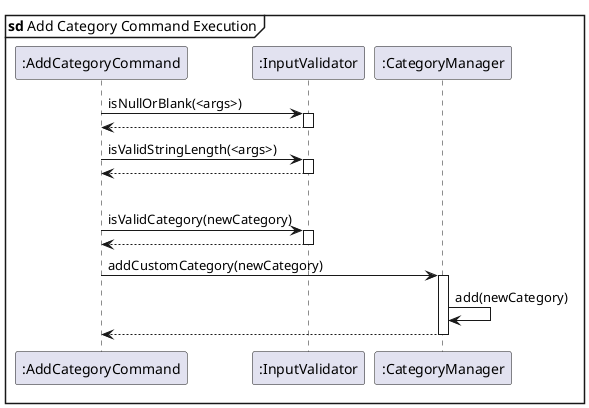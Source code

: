 @startuml add_category

mainframe **sd** Add Category Command Execution

participant ":AddCategoryCommand" as command
participant ":InputValidator" as Validator
participant ":CategoryManager" as manager

command -> Validator : isNullOrBlank(<args>)
activate Validator

Validator --> command :
deactivate Validator

command -> Validator : isValidStringLength(<args>)
activate Validator

Validator --> command :
deactivate Validator
|||
command -> Validator : isValidCategory(newCategory)
activate Validator

Validator --> command :
deactivate Validator

command -> manager : addCustomCategory(newCategory)
activate manager
manager -> manager : add(newCategory)

manager --> command:
deactivate manager





@enduml

